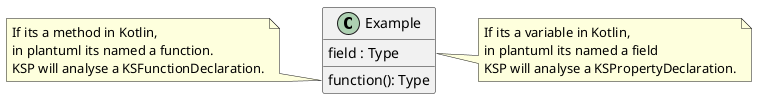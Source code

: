 @startuml
'https://plantuml.com/component-diagram

class Example{
    field : Type
    function(): Type
}

note as fieldNote
If its a variable in Kotlin,
in plantuml its named a field
KSP will analyse a KSPropertyDeclaration.
end note

note as functionNote
If its a method in Kotlin,
in plantuml its named a function.
KSP will analyse a KSFunctionDeclaration.
end note



Example::field - fieldNote
functionNote - Example::function

@enduml